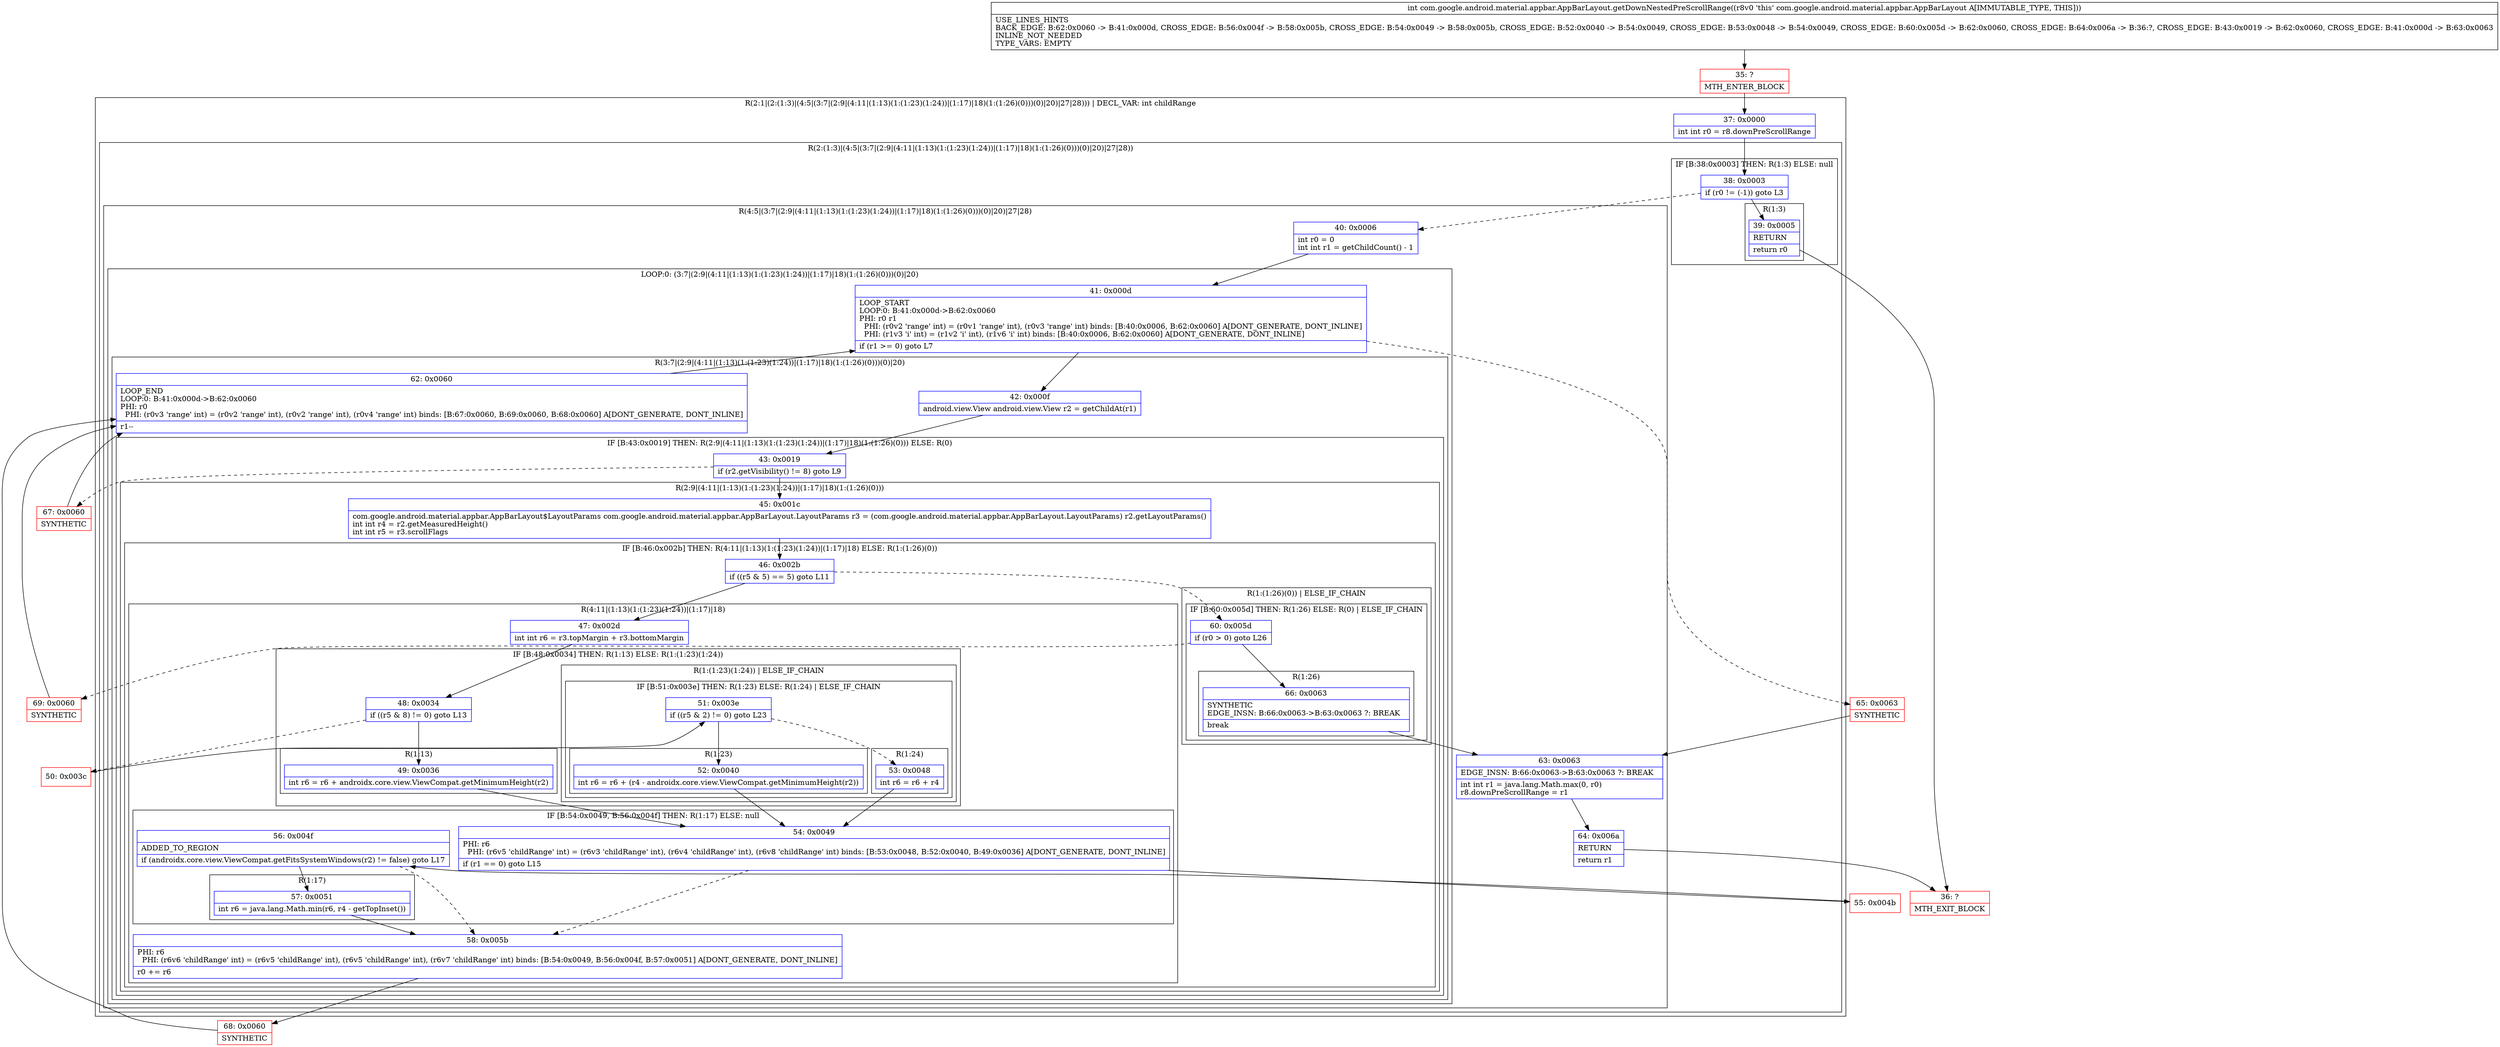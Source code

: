 digraph "CFG forcom.google.android.material.appbar.AppBarLayout.getDownNestedPreScrollRange()I" {
subgraph cluster_Region_1332444875 {
label = "R(2:1|(2:(1:3)|(4:5|(3:7|(2:9|(4:11|(1:13)(1:(1:23)(1:24))|(1:17)|18)(1:(1:26)(0)))(0)|20)|27|28))) | DECL_VAR: int childRange\l";
node [shape=record,color=blue];
Node_37 [shape=record,label="{37\:\ 0x0000|int int r0 = r8.downPreScrollRange\l}"];
subgraph cluster_Region_1104976708 {
label = "R(2:(1:3)|(4:5|(3:7|(2:9|(4:11|(1:13)(1:(1:23)(1:24))|(1:17)|18)(1:(1:26)(0)))(0)|20)|27|28))";
node [shape=record,color=blue];
subgraph cluster_IfRegion_1399359102 {
label = "IF [B:38:0x0003] THEN: R(1:3) ELSE: null";
node [shape=record,color=blue];
Node_38 [shape=record,label="{38\:\ 0x0003|if (r0 != (\-1)) goto L3\l}"];
subgraph cluster_Region_255995740 {
label = "R(1:3)";
node [shape=record,color=blue];
Node_39 [shape=record,label="{39\:\ 0x0005|RETURN\l|return r0\l}"];
}
}
subgraph cluster_Region_1559514723 {
label = "R(4:5|(3:7|(2:9|(4:11|(1:13)(1:(1:23)(1:24))|(1:17)|18)(1:(1:26)(0)))(0)|20)|27|28)";
node [shape=record,color=blue];
Node_40 [shape=record,label="{40\:\ 0x0006|int r0 = 0\lint int r1 = getChildCount() \- 1\l}"];
subgraph cluster_LoopRegion_1092036194 {
label = "LOOP:0: (3:7|(2:9|(4:11|(1:13)(1:(1:23)(1:24))|(1:17)|18)(1:(1:26)(0)))(0)|20)";
node [shape=record,color=blue];
Node_41 [shape=record,label="{41\:\ 0x000d|LOOP_START\lLOOP:0: B:41:0x000d\-\>B:62:0x0060\lPHI: r0 r1 \l  PHI: (r0v2 'range' int) = (r0v1 'range' int), (r0v3 'range' int) binds: [B:40:0x0006, B:62:0x0060] A[DONT_GENERATE, DONT_INLINE]\l  PHI: (r1v3 'i' int) = (r1v2 'i' int), (r1v6 'i' int) binds: [B:40:0x0006, B:62:0x0060] A[DONT_GENERATE, DONT_INLINE]\l|if (r1 \>= 0) goto L7\l}"];
subgraph cluster_Region_1064238965 {
label = "R(3:7|(2:9|(4:11|(1:13)(1:(1:23)(1:24))|(1:17)|18)(1:(1:26)(0)))(0)|20)";
node [shape=record,color=blue];
Node_42 [shape=record,label="{42\:\ 0x000f|android.view.View android.view.View r2 = getChildAt(r1)\l}"];
subgraph cluster_IfRegion_1240767243 {
label = "IF [B:43:0x0019] THEN: R(2:9|(4:11|(1:13)(1:(1:23)(1:24))|(1:17)|18)(1:(1:26)(0))) ELSE: R(0)";
node [shape=record,color=blue];
Node_43 [shape=record,label="{43\:\ 0x0019|if (r2.getVisibility() != 8) goto L9\l}"];
subgraph cluster_Region_824741985 {
label = "R(2:9|(4:11|(1:13)(1:(1:23)(1:24))|(1:17)|18)(1:(1:26)(0)))";
node [shape=record,color=blue];
Node_45 [shape=record,label="{45\:\ 0x001c|com.google.android.material.appbar.AppBarLayout$LayoutParams com.google.android.material.appbar.AppBarLayout.LayoutParams r3 = (com.google.android.material.appbar.AppBarLayout.LayoutParams) r2.getLayoutParams()\lint int r4 = r2.getMeasuredHeight()\lint int r5 = r3.scrollFlags\l}"];
subgraph cluster_IfRegion_239637431 {
label = "IF [B:46:0x002b] THEN: R(4:11|(1:13)(1:(1:23)(1:24))|(1:17)|18) ELSE: R(1:(1:26)(0))";
node [shape=record,color=blue];
Node_46 [shape=record,label="{46\:\ 0x002b|if ((r5 & 5) == 5) goto L11\l}"];
subgraph cluster_Region_1224605200 {
label = "R(4:11|(1:13)(1:(1:23)(1:24))|(1:17)|18)";
node [shape=record,color=blue];
Node_47 [shape=record,label="{47\:\ 0x002d|int int r6 = r3.topMargin + r3.bottomMargin\l}"];
subgraph cluster_IfRegion_1544835000 {
label = "IF [B:48:0x0034] THEN: R(1:13) ELSE: R(1:(1:23)(1:24))";
node [shape=record,color=blue];
Node_48 [shape=record,label="{48\:\ 0x0034|if ((r5 & 8) != 0) goto L13\l}"];
subgraph cluster_Region_2037732454 {
label = "R(1:13)";
node [shape=record,color=blue];
Node_49 [shape=record,label="{49\:\ 0x0036|int r6 = r6 + androidx.core.view.ViewCompat.getMinimumHeight(r2)\l}"];
}
subgraph cluster_Region_1455274301 {
label = "R(1:(1:23)(1:24)) | ELSE_IF_CHAIN\l";
node [shape=record,color=blue];
subgraph cluster_IfRegion_1817183337 {
label = "IF [B:51:0x003e] THEN: R(1:23) ELSE: R(1:24) | ELSE_IF_CHAIN\l";
node [shape=record,color=blue];
Node_51 [shape=record,label="{51\:\ 0x003e|if ((r5 & 2) != 0) goto L23\l}"];
subgraph cluster_Region_1163066261 {
label = "R(1:23)";
node [shape=record,color=blue];
Node_52 [shape=record,label="{52\:\ 0x0040|int r6 = r6 + (r4 \- androidx.core.view.ViewCompat.getMinimumHeight(r2))\l}"];
}
subgraph cluster_Region_672341239 {
label = "R(1:24)";
node [shape=record,color=blue];
Node_53 [shape=record,label="{53\:\ 0x0048|int r6 = r6 + r4\l}"];
}
}
}
}
subgraph cluster_IfRegion_407149558 {
label = "IF [B:54:0x0049, B:56:0x004f] THEN: R(1:17) ELSE: null";
node [shape=record,color=blue];
Node_54 [shape=record,label="{54\:\ 0x0049|PHI: r6 \l  PHI: (r6v5 'childRange' int) = (r6v3 'childRange' int), (r6v4 'childRange' int), (r6v8 'childRange' int) binds: [B:53:0x0048, B:52:0x0040, B:49:0x0036] A[DONT_GENERATE, DONT_INLINE]\l|if (r1 == 0) goto L15\l}"];
Node_56 [shape=record,label="{56\:\ 0x004f|ADDED_TO_REGION\l|if (androidx.core.view.ViewCompat.getFitsSystemWindows(r2) != false) goto L17\l}"];
subgraph cluster_Region_1573726732 {
label = "R(1:17)";
node [shape=record,color=blue];
Node_57 [shape=record,label="{57\:\ 0x0051|int r6 = java.lang.Math.min(r6, r4 \- getTopInset())\l}"];
}
}
Node_58 [shape=record,label="{58\:\ 0x005b|PHI: r6 \l  PHI: (r6v6 'childRange' int) = (r6v5 'childRange' int), (r6v5 'childRange' int), (r6v7 'childRange' int) binds: [B:54:0x0049, B:56:0x004f, B:57:0x0051] A[DONT_GENERATE, DONT_INLINE]\l|r0 += r6\l}"];
}
subgraph cluster_Region_522828054 {
label = "R(1:(1:26)(0)) | ELSE_IF_CHAIN\l";
node [shape=record,color=blue];
subgraph cluster_IfRegion_1605487111 {
label = "IF [B:60:0x005d] THEN: R(1:26) ELSE: R(0) | ELSE_IF_CHAIN\l";
node [shape=record,color=blue];
Node_60 [shape=record,label="{60\:\ 0x005d|if (r0 \> 0) goto L26\l}"];
subgraph cluster_Region_1490892335 {
label = "R(1:26)";
node [shape=record,color=blue];
Node_66 [shape=record,label="{66\:\ 0x0063|SYNTHETIC\lEDGE_INSN: B:66:0x0063\-\>B:63:0x0063 ?: BREAK  \l|break\l}"];
}
subgraph cluster_Region_2113835211 {
label = "R(0)";
node [shape=record,color=blue];
}
}
}
}
}
subgraph cluster_Region_1177659928 {
label = "R(0)";
node [shape=record,color=blue];
}
}
Node_62 [shape=record,label="{62\:\ 0x0060|LOOP_END\lLOOP:0: B:41:0x000d\-\>B:62:0x0060\lPHI: r0 \l  PHI: (r0v3 'range' int) = (r0v2 'range' int), (r0v2 'range' int), (r0v4 'range' int) binds: [B:67:0x0060, B:69:0x0060, B:68:0x0060] A[DONT_GENERATE, DONT_INLINE]\l|r1\-\-\l}"];
}
}
Node_63 [shape=record,label="{63\:\ 0x0063|EDGE_INSN: B:66:0x0063\-\>B:63:0x0063 ?: BREAK  \l|int int r1 = java.lang.Math.max(0, r0)\lr8.downPreScrollRange = r1\l}"];
Node_64 [shape=record,label="{64\:\ 0x006a|RETURN\l|return r1\l}"];
}
}
}
Node_35 [shape=record,color=red,label="{35\:\ ?|MTH_ENTER_BLOCK\l}"];
Node_36 [shape=record,color=red,label="{36\:\ ?|MTH_EXIT_BLOCK\l}"];
Node_55 [shape=record,color=red,label="{55\:\ 0x004b}"];
Node_68 [shape=record,color=red,label="{68\:\ 0x0060|SYNTHETIC\l}"];
Node_50 [shape=record,color=red,label="{50\:\ 0x003c}"];
Node_69 [shape=record,color=red,label="{69\:\ 0x0060|SYNTHETIC\l}"];
Node_67 [shape=record,color=red,label="{67\:\ 0x0060|SYNTHETIC\l}"];
Node_65 [shape=record,color=red,label="{65\:\ 0x0063|SYNTHETIC\l}"];
MethodNode[shape=record,label="{int com.google.android.material.appbar.AppBarLayout.getDownNestedPreScrollRange((r8v0 'this' com.google.android.material.appbar.AppBarLayout A[IMMUTABLE_TYPE, THIS]))  | USE_LINES_HINTS\lBACK_EDGE: B:62:0x0060 \-\> B:41:0x000d, CROSS_EDGE: B:56:0x004f \-\> B:58:0x005b, CROSS_EDGE: B:54:0x0049 \-\> B:58:0x005b, CROSS_EDGE: B:52:0x0040 \-\> B:54:0x0049, CROSS_EDGE: B:53:0x0048 \-\> B:54:0x0049, CROSS_EDGE: B:60:0x005d \-\> B:62:0x0060, CROSS_EDGE: B:64:0x006a \-\> B:36:?, CROSS_EDGE: B:43:0x0019 \-\> B:62:0x0060, CROSS_EDGE: B:41:0x000d \-\> B:63:0x0063\lINLINE_NOT_NEEDED\lTYPE_VARS: EMPTY\l}"];
MethodNode -> Node_35;Node_37 -> Node_38;
Node_38 -> Node_39;
Node_38 -> Node_40[style=dashed];
Node_39 -> Node_36;
Node_40 -> Node_41;
Node_41 -> Node_42;
Node_41 -> Node_65[style=dashed];
Node_42 -> Node_43;
Node_43 -> Node_45;
Node_43 -> Node_67[style=dashed];
Node_45 -> Node_46;
Node_46 -> Node_47;
Node_46 -> Node_60[style=dashed];
Node_47 -> Node_48;
Node_48 -> Node_49;
Node_48 -> Node_50[style=dashed];
Node_49 -> Node_54;
Node_51 -> Node_52;
Node_51 -> Node_53[style=dashed];
Node_52 -> Node_54;
Node_53 -> Node_54;
Node_54 -> Node_55;
Node_54 -> Node_58[style=dashed];
Node_56 -> Node_57;
Node_56 -> Node_58[style=dashed];
Node_57 -> Node_58;
Node_58 -> Node_68;
Node_60 -> Node_66;
Node_60 -> Node_69[style=dashed];
Node_66 -> Node_63;
Node_62 -> Node_41;
Node_63 -> Node_64;
Node_64 -> Node_36;
Node_35 -> Node_37;
Node_55 -> Node_56;
Node_68 -> Node_62;
Node_50 -> Node_51;
Node_69 -> Node_62;
Node_67 -> Node_62;
Node_65 -> Node_63;
}

